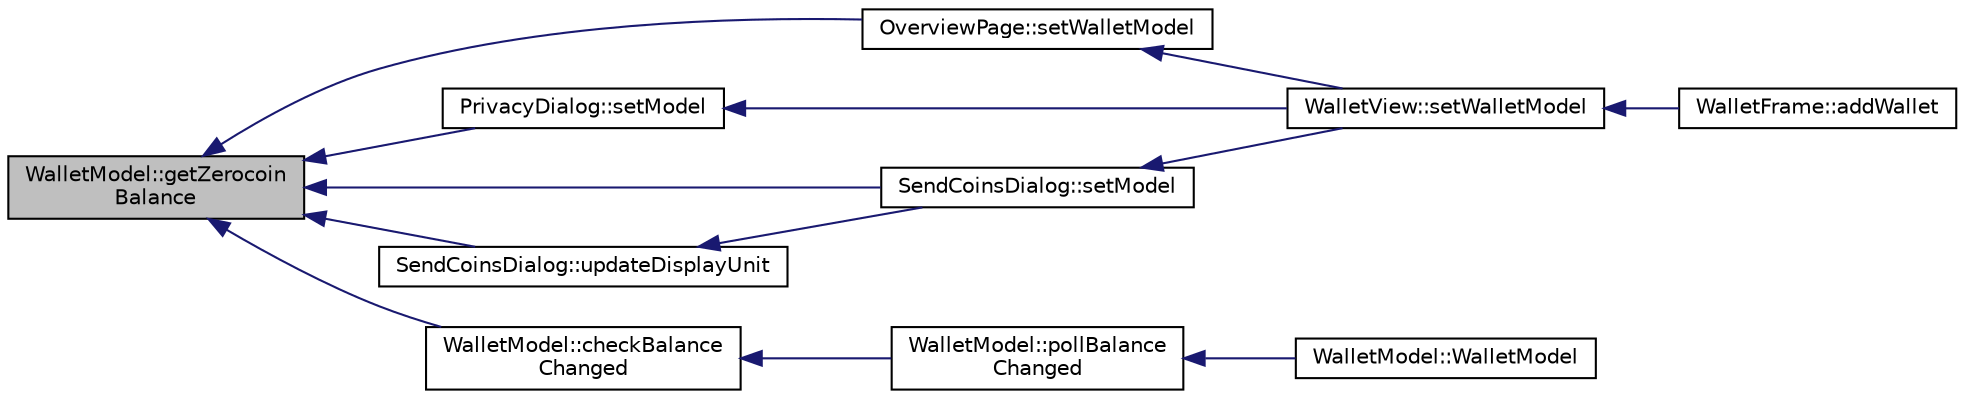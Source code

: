 digraph "WalletModel::getZerocoinBalance"
{
  edge [fontname="Helvetica",fontsize="10",labelfontname="Helvetica",labelfontsize="10"];
  node [fontname="Helvetica",fontsize="10",shape=record];
  rankdir="LR";
  Node863 [label="WalletModel::getZerocoin\lBalance",height=0.2,width=0.4,color="black", fillcolor="grey75", style="filled", fontcolor="black"];
  Node863 -> Node864 [dir="back",color="midnightblue",fontsize="10",style="solid",fontname="Helvetica"];
  Node864 [label="OverviewPage::setWalletModel",height=0.2,width=0.4,color="black", fillcolor="white", style="filled",URL="$class_overview_page.html#a2ed52a3a87e9c74fee38fa873c9bc71f"];
  Node864 -> Node865 [dir="back",color="midnightblue",fontsize="10",style="solid",fontname="Helvetica"];
  Node865 [label="WalletView::setWalletModel",height=0.2,width=0.4,color="black", fillcolor="white", style="filled",URL="$class_wallet_view.html#a0a37ff693a4f9c1e5ddc23f9cd3913be",tooltip="Set the wallet model. "];
  Node865 -> Node866 [dir="back",color="midnightblue",fontsize="10",style="solid",fontname="Helvetica"];
  Node866 [label="WalletFrame::addWallet",height=0.2,width=0.4,color="black", fillcolor="white", style="filled",URL="$class_wallet_frame.html#aa199c3f27654199d84c365cf86167d86"];
  Node863 -> Node867 [dir="back",color="midnightblue",fontsize="10",style="solid",fontname="Helvetica"];
  Node867 [label="PrivacyDialog::setModel",height=0.2,width=0.4,color="black", fillcolor="white", style="filled",URL="$class_privacy_dialog.html#a7a2e2a84934e59ff1ff88de325036472"];
  Node867 -> Node865 [dir="back",color="midnightblue",fontsize="10",style="solid",fontname="Helvetica"];
  Node863 -> Node868 [dir="back",color="midnightblue",fontsize="10",style="solid",fontname="Helvetica"];
  Node868 [label="SendCoinsDialog::setModel",height=0.2,width=0.4,color="black", fillcolor="white", style="filled",URL="$class_send_coins_dialog.html#a73a6c1b1850a334ee652ac167713a2aa"];
  Node868 -> Node865 [dir="back",color="midnightblue",fontsize="10",style="solid",fontname="Helvetica"];
  Node863 -> Node869 [dir="back",color="midnightblue",fontsize="10",style="solid",fontname="Helvetica"];
  Node869 [label="SendCoinsDialog::updateDisplayUnit",height=0.2,width=0.4,color="black", fillcolor="white", style="filled",URL="$class_send_coins_dialog.html#a74815ad8502b126200b6fd2e59e9f042"];
  Node869 -> Node868 [dir="back",color="midnightblue",fontsize="10",style="solid",fontname="Helvetica"];
  Node863 -> Node870 [dir="back",color="midnightblue",fontsize="10",style="solid",fontname="Helvetica"];
  Node870 [label="WalletModel::checkBalance\lChanged",height=0.2,width=0.4,color="black", fillcolor="white", style="filled",URL="$class_wallet_model.html#adcc4eb8cd71cb4de223621866bb7fb7d"];
  Node870 -> Node871 [dir="back",color="midnightblue",fontsize="10",style="solid",fontname="Helvetica"];
  Node871 [label="WalletModel::pollBalance\lChanged",height=0.2,width=0.4,color="black", fillcolor="white", style="filled",URL="$class_wallet_model.html#a51469b2d95cfd4bc0a14ee456fca7b95"];
  Node871 -> Node872 [dir="back",color="midnightblue",fontsize="10",style="solid",fontname="Helvetica"];
  Node872 [label="WalletModel::WalletModel",height=0.2,width=0.4,color="black", fillcolor="white", style="filled",URL="$class_wallet_model.html#af50d9654d2f20e4e4f0789dcb64ad6b1"];
}
